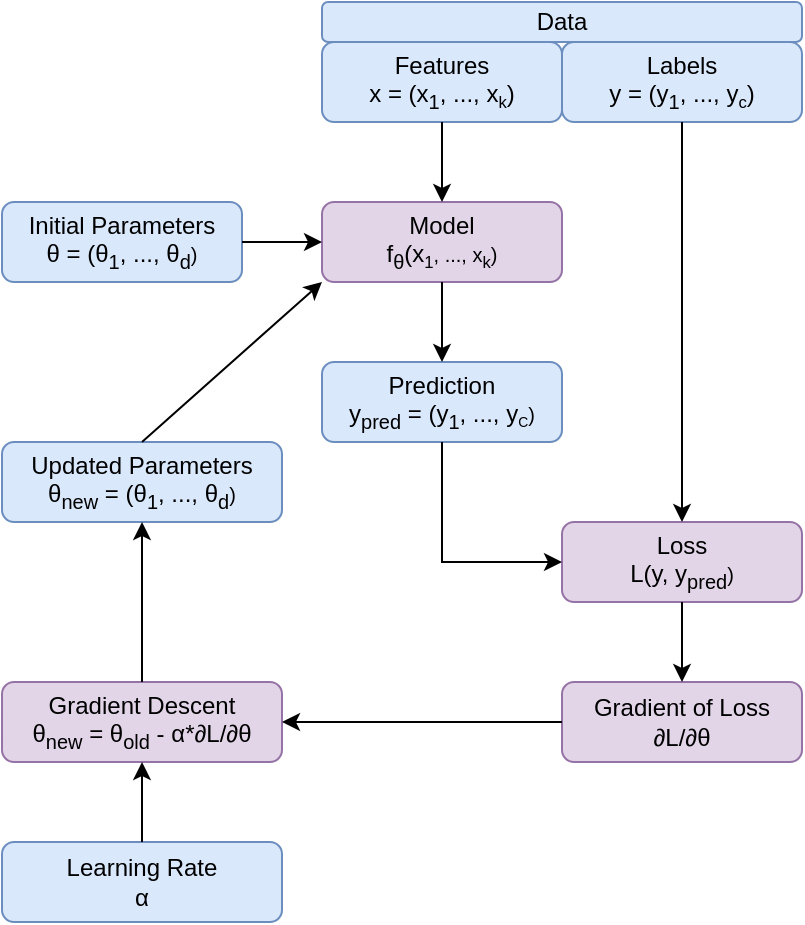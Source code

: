 <mxfile version="22.1.15" type="device">
  <diagram name="Seite-1" id="2qdjAmu4cyAo8biZ4vPT">
    <mxGraphModel dx="740" dy="415" grid="1" gridSize="10" guides="1" tooltips="1" connect="1" arrows="1" fold="1" page="1" pageScale="1" pageWidth="827" pageHeight="1169" math="0" shadow="0">
      <root>
        <mxCell id="0" />
        <mxCell id="1" parent="0" />
        <mxCell id="kioEa2V-bUsqsVUwe4ZF-1" value="Model&lt;br&gt;f&lt;sub&gt;θ&lt;/sub&gt;&lt;span style=&quot;background-color: initial;&quot;&gt;(x&lt;/span&gt;&lt;span style=&quot;background-color: initial; font-size: 10px;&quot;&gt;&lt;sub&gt;1&lt;/sub&gt;, ..., x&lt;sub&gt;k&lt;/sub&gt;)&lt;/span&gt;" style="rounded=1;whiteSpace=wrap;html=1;fillColor=#e1d5e7;strokeColor=#9673a6;" vertex="1" parent="1">
          <mxGeometry x="200" y="120" width="120" height="40" as="geometry" />
        </mxCell>
        <mxCell id="kioEa2V-bUsqsVUwe4ZF-2" value="Prediction&lt;br&gt;y&lt;sub&gt;pred&lt;/sub&gt; = (y&lt;sub style=&quot;border-color: var(--border-color);&quot;&gt;1&lt;/sub&gt;, ..., y&lt;span style=&quot;font-size: 8.333px;&quot;&gt;&lt;sub&gt;C&lt;/sub&gt;&lt;/span&gt;&lt;span style=&quot;font-size: 10px;&quot;&gt;)&lt;/span&gt;" style="rounded=1;whiteSpace=wrap;html=1;fillColor=#dae8fc;strokeColor=#6c8ebf;" vertex="1" parent="1">
          <mxGeometry x="200" y="200" width="120" height="40" as="geometry" />
        </mxCell>
        <mxCell id="kioEa2V-bUsqsVUwe4ZF-3" value="Initial Parameters&lt;br&gt;θ&amp;nbsp;= (θ&lt;sub style=&quot;background-color: initial; border-color: var(--border-color);&quot;&gt;1&lt;/sub&gt;&lt;span style=&quot;background-color: initial;&quot;&gt;, ...,&amp;nbsp;&lt;/span&gt;θ&lt;sub&gt;d&lt;/sub&gt;&lt;span style=&quot;background-color: initial; font-size: 10px;&quot;&gt;)&lt;/span&gt;" style="rounded=1;whiteSpace=wrap;html=1;fillColor=#dae8fc;strokeColor=#6c8ebf;" vertex="1" parent="1">
          <mxGeometry x="40" y="120" width="120" height="40" as="geometry" />
        </mxCell>
        <mxCell id="kioEa2V-bUsqsVUwe4ZF-4" value="&lt;span style=&quot;background-color: initial;&quot;&gt;Loss&lt;br&gt;L(y, y&lt;sub&gt;pred&lt;/sub&gt;&lt;/span&gt;&lt;span style=&quot;background-color: initial; font-size: 10px;&quot;&gt;)&lt;/span&gt;" style="rounded=1;whiteSpace=wrap;html=1;fillColor=#e1d5e7;strokeColor=#9673a6;" vertex="1" parent="1">
          <mxGeometry x="320" y="280" width="120" height="40" as="geometry" />
        </mxCell>
        <mxCell id="kioEa2V-bUsqsVUwe4ZF-5" value="Features&lt;br&gt;x = (x&lt;sub style=&quot;border-color: var(--border-color);&quot;&gt;1&lt;/sub&gt;, ..., x&lt;span style=&quot;font-size: 10px;&quot;&gt;&lt;sub&gt;k&lt;/sub&gt;&lt;/span&gt;)&lt;span style=&quot;font-size: 10px;&quot;&gt;&lt;br&gt;&lt;/span&gt;" style="rounded=1;whiteSpace=wrap;html=1;fillColor=#dae8fc;strokeColor=#6c8ebf;" vertex="1" parent="1">
          <mxGeometry x="200" y="40" width="120" height="40" as="geometry" />
        </mxCell>
        <mxCell id="kioEa2V-bUsqsVUwe4ZF-6" value="Labels&lt;br&gt;y = (y&lt;sub style=&quot;border-color: var(--border-color);&quot;&gt;1&lt;/sub&gt;, ..., y&lt;span style=&quot;font-size: 10px;&quot;&gt;&lt;sub&gt;c&lt;/sub&gt;&lt;/span&gt;)&lt;span style=&quot;font-size: 10px;&quot;&gt;&lt;br&gt;&lt;/span&gt;" style="rounded=1;whiteSpace=wrap;html=1;fillColor=#dae8fc;strokeColor=#6c8ebf;" vertex="1" parent="1">
          <mxGeometry x="320" y="40" width="120" height="40" as="geometry" />
        </mxCell>
        <mxCell id="kioEa2V-bUsqsVUwe4ZF-7" value="Data" style="rounded=1;whiteSpace=wrap;html=1;fillColor=#dae8fc;strokeColor=#6c8ebf;" vertex="1" parent="1">
          <mxGeometry x="200" y="20" width="240" height="20" as="geometry" />
        </mxCell>
        <mxCell id="kioEa2V-bUsqsVUwe4ZF-8" value="" style="endArrow=classic;html=1;rounded=0;exitX=0.5;exitY=1;exitDx=0;exitDy=0;entryX=0.5;entryY=0;entryDx=0;entryDy=0;" edge="1" parent="1" source="kioEa2V-bUsqsVUwe4ZF-6" target="kioEa2V-bUsqsVUwe4ZF-4">
          <mxGeometry width="50" height="50" relative="1" as="geometry">
            <mxPoint x="230" y="260" as="sourcePoint" />
            <mxPoint x="280" y="210" as="targetPoint" />
          </mxGeometry>
        </mxCell>
        <mxCell id="kioEa2V-bUsqsVUwe4ZF-9" value="" style="endArrow=classic;html=1;rounded=0;exitX=0.5;exitY=1;exitDx=0;exitDy=0;entryX=0.5;entryY=0;entryDx=0;entryDy=0;" edge="1" parent="1" source="kioEa2V-bUsqsVUwe4ZF-5" target="kioEa2V-bUsqsVUwe4ZF-1">
          <mxGeometry width="50" height="50" relative="1" as="geometry">
            <mxPoint x="230" y="260" as="sourcePoint" />
            <mxPoint x="280" y="210" as="targetPoint" />
          </mxGeometry>
        </mxCell>
        <mxCell id="kioEa2V-bUsqsVUwe4ZF-10" value="" style="endArrow=classic;html=1;rounded=0;exitX=0.5;exitY=1;exitDx=0;exitDy=0;entryX=0.5;entryY=0;entryDx=0;entryDy=0;" edge="1" parent="1" source="kioEa2V-bUsqsVUwe4ZF-1" target="kioEa2V-bUsqsVUwe4ZF-2">
          <mxGeometry width="50" height="50" relative="1" as="geometry">
            <mxPoint x="270" y="100" as="sourcePoint" />
            <mxPoint x="270" y="130" as="targetPoint" />
          </mxGeometry>
        </mxCell>
        <mxCell id="kioEa2V-bUsqsVUwe4ZF-11" value="" style="endArrow=classic;html=1;rounded=0;exitX=0.5;exitY=1;exitDx=0;exitDy=0;entryX=0;entryY=0.5;entryDx=0;entryDy=0;" edge="1" parent="1" source="kioEa2V-bUsqsVUwe4ZF-2" target="kioEa2V-bUsqsVUwe4ZF-4">
          <mxGeometry width="50" height="50" relative="1" as="geometry">
            <mxPoint x="270" y="170" as="sourcePoint" />
            <mxPoint x="270" y="210" as="targetPoint" />
            <Array as="points">
              <mxPoint x="260" y="300" />
            </Array>
          </mxGeometry>
        </mxCell>
        <mxCell id="kioEa2V-bUsqsVUwe4ZF-12" value="" style="endArrow=classic;html=1;rounded=0;exitX=1;exitY=0.5;exitDx=0;exitDy=0;" edge="1" parent="1" source="kioEa2V-bUsqsVUwe4ZF-3">
          <mxGeometry width="50" height="50" relative="1" as="geometry">
            <mxPoint x="200" y="190" as="sourcePoint" />
            <mxPoint x="200" y="140" as="targetPoint" />
          </mxGeometry>
        </mxCell>
        <mxCell id="kioEa2V-bUsqsVUwe4ZF-13" value="Gradient of Loss&lt;br&gt;∂L/∂θ" style="rounded=1;whiteSpace=wrap;html=1;fillColor=#e1d5e7;strokeColor=#9673a6;" vertex="1" parent="1">
          <mxGeometry x="320" y="360" width="120" height="40" as="geometry" />
        </mxCell>
        <mxCell id="kioEa2V-bUsqsVUwe4ZF-14" value="" style="endArrow=classic;html=1;rounded=0;entryX=0.5;entryY=0;entryDx=0;entryDy=0;exitX=0.5;exitY=1;exitDx=0;exitDy=0;" edge="1" parent="1" source="kioEa2V-bUsqsVUwe4ZF-4" target="kioEa2V-bUsqsVUwe4ZF-13">
          <mxGeometry width="50" height="50" relative="1" as="geometry">
            <mxPoint x="200" y="330" as="sourcePoint" />
            <mxPoint x="250" y="280" as="targetPoint" />
          </mxGeometry>
        </mxCell>
        <mxCell id="kioEa2V-bUsqsVUwe4ZF-15" value="Gradient Descent&lt;br&gt;θ&lt;sub&gt;new&lt;/sub&gt; = θ&lt;sub&gt;old&lt;/sub&gt; -&amp;nbsp;α*∂L/∂θ" style="rounded=1;whiteSpace=wrap;html=1;fillColor=#e1d5e7;strokeColor=#9673a6;" vertex="1" parent="1">
          <mxGeometry x="40" y="360" width="140" height="40" as="geometry" />
        </mxCell>
        <mxCell id="kioEa2V-bUsqsVUwe4ZF-16" value="" style="endArrow=classic;html=1;rounded=0;exitX=0;exitY=0.5;exitDx=0;exitDy=0;entryX=1;entryY=0.5;entryDx=0;entryDy=0;" edge="1" parent="1" source="kioEa2V-bUsqsVUwe4ZF-13" target="kioEa2V-bUsqsVUwe4ZF-15">
          <mxGeometry width="50" height="50" relative="1" as="geometry">
            <mxPoint x="70" y="330" as="sourcePoint" />
            <mxPoint x="120" y="280" as="targetPoint" />
          </mxGeometry>
        </mxCell>
        <mxCell id="kioEa2V-bUsqsVUwe4ZF-18" value="Updated Parameters&lt;br&gt;θ&lt;sub&gt;new&lt;/sub&gt; = (θ&lt;sub style=&quot;background-color: initial; border-color: var(--border-color);&quot;&gt;1&lt;/sub&gt;&lt;span style=&quot;background-color: initial;&quot;&gt;, ...,&amp;nbsp;&lt;/span&gt;θ&lt;sub&gt;d&lt;/sub&gt;&lt;span style=&quot;background-color: initial; font-size: 10px;&quot;&gt;)&lt;/span&gt;" style="rounded=1;whiteSpace=wrap;html=1;fillColor=#dae8fc;strokeColor=#6c8ebf;" vertex="1" parent="1">
          <mxGeometry x="40" y="240" width="140" height="40" as="geometry" />
        </mxCell>
        <mxCell id="kioEa2V-bUsqsVUwe4ZF-19" value="" style="endArrow=classic;html=1;rounded=0;exitX=0.5;exitY=0;exitDx=0;exitDy=0;entryX=0.5;entryY=1;entryDx=0;entryDy=0;" edge="1" parent="1" source="kioEa2V-bUsqsVUwe4ZF-15" target="kioEa2V-bUsqsVUwe4ZF-18">
          <mxGeometry width="50" height="50" relative="1" as="geometry">
            <mxPoint x="70" y="220" as="sourcePoint" />
            <mxPoint x="120" y="170" as="targetPoint" />
          </mxGeometry>
        </mxCell>
        <mxCell id="kioEa2V-bUsqsVUwe4ZF-20" value="" style="endArrow=classic;html=1;rounded=0;exitX=0.5;exitY=0;exitDx=0;exitDy=0;entryX=0;entryY=1;entryDx=0;entryDy=0;" edge="1" parent="1" source="kioEa2V-bUsqsVUwe4ZF-18" target="kioEa2V-bUsqsVUwe4ZF-1">
          <mxGeometry width="50" height="50" relative="1" as="geometry">
            <mxPoint x="70" y="220" as="sourcePoint" />
            <mxPoint x="120" y="170" as="targetPoint" />
          </mxGeometry>
        </mxCell>
        <mxCell id="kioEa2V-bUsqsVUwe4ZF-21" value="Learning Rate&lt;br&gt;α" style="rounded=1;whiteSpace=wrap;html=1;fillColor=#dae8fc;strokeColor=#6c8ebf;" vertex="1" parent="1">
          <mxGeometry x="40" y="440" width="140" height="40" as="geometry" />
        </mxCell>
        <mxCell id="kioEa2V-bUsqsVUwe4ZF-22" value="" style="endArrow=classic;html=1;rounded=0;exitX=0.5;exitY=0;exitDx=0;exitDy=0;entryX=0.5;entryY=1;entryDx=0;entryDy=0;" edge="1" parent="1" source="kioEa2V-bUsqsVUwe4ZF-21" target="kioEa2V-bUsqsVUwe4ZF-15">
          <mxGeometry width="50" height="50" relative="1" as="geometry">
            <mxPoint x="170" y="370" as="sourcePoint" />
            <mxPoint x="220" y="320" as="targetPoint" />
          </mxGeometry>
        </mxCell>
      </root>
    </mxGraphModel>
  </diagram>
</mxfile>
